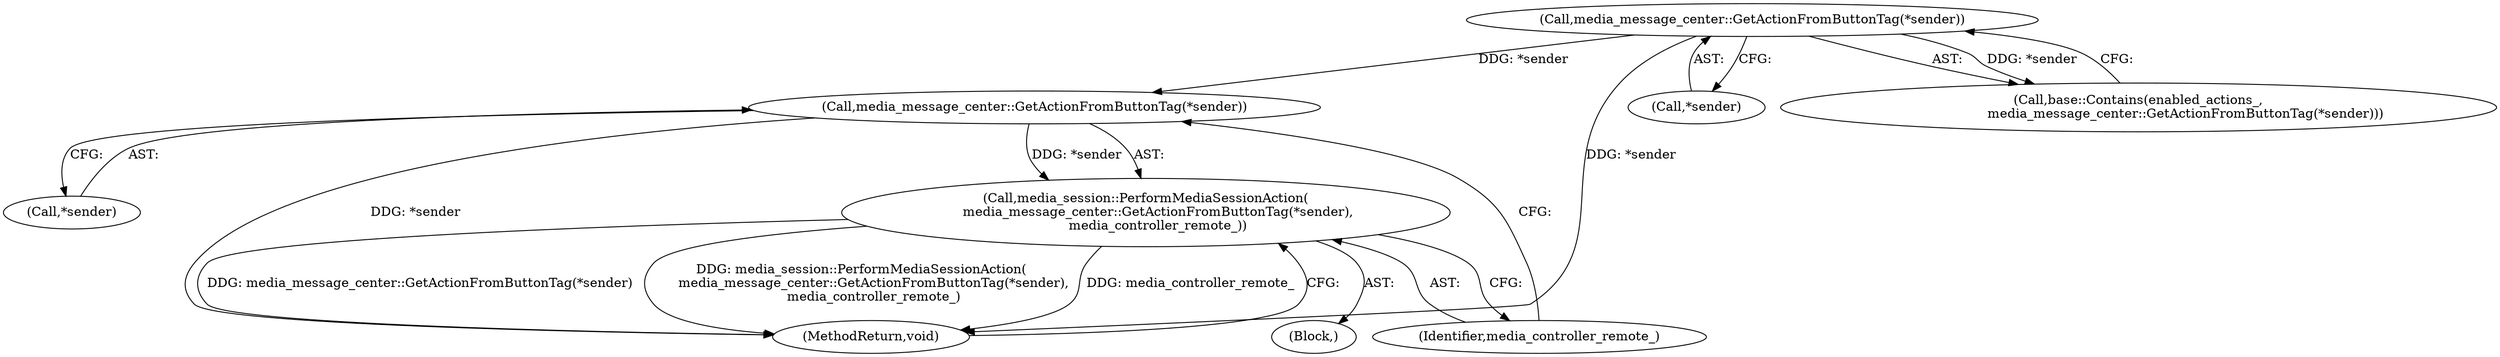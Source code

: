 digraph "0_Chrome_c25b198675380f713a56649c857b4367601d4a3d@pointer" {
"1000117" [label="(Call,media_message_center::GetActionFromButtonTag(*sender))"];
"1000109" [label="(Call,media_message_center::GetActionFromButtonTag(*sender))"];
"1000116" [label="(Call,media_session::PerformMediaSessionAction(\n      media_message_center::GetActionFromButtonTag(*sender),\n      media_controller_remote_))"];
"1000110" [label="(Call,*sender)"];
"1000118" [label="(Call,*sender)"];
"1000107" [label="(Call,base::Contains(enabled_actions_,\n                       media_message_center::GetActionFromButtonTag(*sender)))"];
"1000116" [label="(Call,media_session::PerformMediaSessionAction(\n      media_message_center::GetActionFromButtonTag(*sender),\n      media_controller_remote_))"];
"1000120" [label="(Identifier,media_controller_remote_)"];
"1000117" [label="(Call,media_message_center::GetActionFromButtonTag(*sender))"];
"1000121" [label="(MethodReturn,void)"];
"1000103" [label="(Block,)"];
"1000109" [label="(Call,media_message_center::GetActionFromButtonTag(*sender))"];
"1000117" -> "1000116"  [label="AST: "];
"1000117" -> "1000118"  [label="CFG: "];
"1000118" -> "1000117"  [label="AST: "];
"1000120" -> "1000117"  [label="CFG: "];
"1000117" -> "1000121"  [label="DDG: *sender"];
"1000117" -> "1000116"  [label="DDG: *sender"];
"1000109" -> "1000117"  [label="DDG: *sender"];
"1000109" -> "1000107"  [label="AST: "];
"1000109" -> "1000110"  [label="CFG: "];
"1000110" -> "1000109"  [label="AST: "];
"1000107" -> "1000109"  [label="CFG: "];
"1000109" -> "1000121"  [label="DDG: *sender"];
"1000109" -> "1000107"  [label="DDG: *sender"];
"1000116" -> "1000103"  [label="AST: "];
"1000116" -> "1000120"  [label="CFG: "];
"1000120" -> "1000116"  [label="AST: "];
"1000121" -> "1000116"  [label="CFG: "];
"1000116" -> "1000121"  [label="DDG: media_message_center::GetActionFromButtonTag(*sender)"];
"1000116" -> "1000121"  [label="DDG: media_session::PerformMediaSessionAction(\n      media_message_center::GetActionFromButtonTag(*sender),\n      media_controller_remote_)"];
"1000116" -> "1000121"  [label="DDG: media_controller_remote_"];
}
